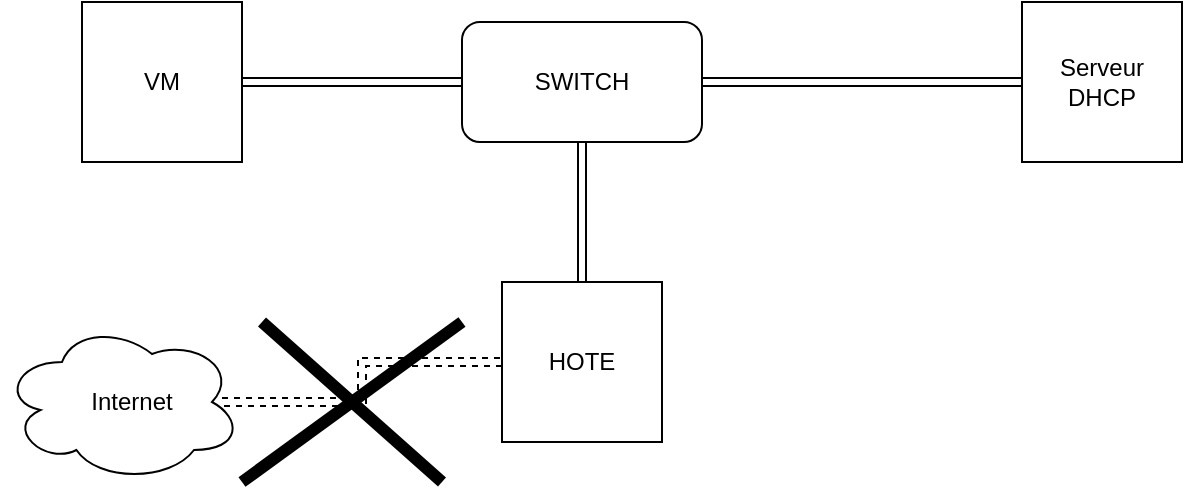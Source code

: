 <mxfile version="12.4.8" type="github"><diagram id="llbWA1xUNK4WVHqWBllp" name="Page-1"><mxGraphModel dx="705" dy="474" grid="1" gridSize="10" guides="1" tooltips="1" connect="1" arrows="1" fold="1" page="1" pageScale="1" pageWidth="2000" pageHeight="1169" math="0" shadow="0"><root><mxCell id="0"/><mxCell id="1" parent="0"/><mxCell id="J3f4NBF-5kkSRL-G9-ks-1" value="" style="group" vertex="1" connectable="0" parent="1"><mxGeometry x="40" y="130" width="80" height="80" as="geometry"/></mxCell><mxCell id="J3f4NBF-5kkSRL-G9-ks-2" value="" style="whiteSpace=wrap;html=1;aspect=fixed;" vertex="1" parent="J3f4NBF-5kkSRL-G9-ks-1"><mxGeometry width="80" height="80" as="geometry"/></mxCell><mxCell id="J3f4NBF-5kkSRL-G9-ks-3" value="VM" style="text;html=1;strokeColor=none;fillColor=none;align=center;verticalAlign=middle;whiteSpace=wrap;rounded=0;" vertex="1" parent="J3f4NBF-5kkSRL-G9-ks-1"><mxGeometry x="20" y="30" width="40" height="20" as="geometry"/></mxCell><mxCell id="J3f4NBF-5kkSRL-G9-ks-4" value="" style="group" vertex="1" connectable="0" parent="1"><mxGeometry x="230" y="140" width="120" height="60" as="geometry"/></mxCell><mxCell id="J3f4NBF-5kkSRL-G9-ks-5" value="" style="rounded=1;whiteSpace=wrap;html=1;" vertex="1" parent="J3f4NBF-5kkSRL-G9-ks-4"><mxGeometry width="120" height="60" as="geometry"/></mxCell><mxCell id="J3f4NBF-5kkSRL-G9-ks-6" value="SWITCH" style="text;html=1;strokeColor=none;fillColor=none;align=center;verticalAlign=middle;whiteSpace=wrap;rounded=0;" vertex="1" parent="J3f4NBF-5kkSRL-G9-ks-4"><mxGeometry y="20" width="120" height="20" as="geometry"/></mxCell><mxCell id="J3f4NBF-5kkSRL-G9-ks-7" value="" style="group" vertex="1" connectable="0" parent="1"><mxGeometry x="250" y="270" width="80" height="80" as="geometry"/></mxCell><mxCell id="J3f4NBF-5kkSRL-G9-ks-8" value="" style="whiteSpace=wrap;html=1;aspect=fixed;" vertex="1" parent="J3f4NBF-5kkSRL-G9-ks-7"><mxGeometry width="80" height="80" as="geometry"/></mxCell><mxCell id="J3f4NBF-5kkSRL-G9-ks-9" value="HOTE" style="text;html=1;strokeColor=none;fillColor=none;align=center;verticalAlign=middle;whiteSpace=wrap;rounded=0;" vertex="1" parent="J3f4NBF-5kkSRL-G9-ks-7"><mxGeometry x="20" y="30" width="40" height="20" as="geometry"/></mxCell><mxCell id="J3f4NBF-5kkSRL-G9-ks-10" value="" style="group" vertex="1" connectable="0" parent="1"><mxGeometry y="290" width="120" height="80" as="geometry"/></mxCell><mxCell id="J3f4NBF-5kkSRL-G9-ks-11" value="" style="ellipse;shape=cloud;whiteSpace=wrap;html=1;" vertex="1" parent="J3f4NBF-5kkSRL-G9-ks-10"><mxGeometry width="120" height="80" as="geometry"/></mxCell><mxCell id="J3f4NBF-5kkSRL-G9-ks-12" value="Internet" style="text;html=1;strokeColor=none;fillColor=none;align=center;verticalAlign=middle;whiteSpace=wrap;rounded=0;" vertex="1" parent="J3f4NBF-5kkSRL-G9-ks-10"><mxGeometry x="20" y="30" width="90" height="20" as="geometry"/></mxCell><mxCell id="J3f4NBF-5kkSRL-G9-ks-14" value="" style="group" vertex="1" connectable="0" parent="1"><mxGeometry x="510" y="130" width="80" height="80" as="geometry"/></mxCell><mxCell id="J3f4NBF-5kkSRL-G9-ks-15" value="" style="whiteSpace=wrap;html=1;aspect=fixed;" vertex="1" parent="J3f4NBF-5kkSRL-G9-ks-14"><mxGeometry width="80" height="80" as="geometry"/></mxCell><mxCell id="J3f4NBF-5kkSRL-G9-ks-16" value="Serveur DHCP" style="text;html=1;strokeColor=none;fillColor=none;align=center;verticalAlign=middle;whiteSpace=wrap;rounded=0;" vertex="1" parent="J3f4NBF-5kkSRL-G9-ks-14"><mxGeometry y="20" width="80" height="40" as="geometry"/></mxCell><mxCell id="J3f4NBF-5kkSRL-G9-ks-17" style="edgeStyle=orthogonalEdgeStyle;rounded=0;orthogonalLoop=1;jettySize=auto;html=1;entryX=0;entryY=0.5;entryDx=0;entryDy=0;shape=link;" edge="1" parent="1" source="J3f4NBF-5kkSRL-G9-ks-2" target="J3f4NBF-5kkSRL-G9-ks-6"><mxGeometry relative="1" as="geometry"/></mxCell><mxCell id="J3f4NBF-5kkSRL-G9-ks-18" style="edgeStyle=orthogonalEdgeStyle;shape=link;rounded=0;orthogonalLoop=1;jettySize=auto;html=1;entryX=0;entryY=0.5;entryDx=0;entryDy=0;" edge="1" parent="1" source="J3f4NBF-5kkSRL-G9-ks-6" target="J3f4NBF-5kkSRL-G9-ks-16"><mxGeometry relative="1" as="geometry"/></mxCell><mxCell id="J3f4NBF-5kkSRL-G9-ks-19" style="edgeStyle=orthogonalEdgeStyle;shape=link;rounded=0;orthogonalLoop=1;jettySize=auto;html=1;entryX=0.5;entryY=0;entryDx=0;entryDy=0;" edge="1" parent="1" source="J3f4NBF-5kkSRL-G9-ks-5" target="J3f4NBF-5kkSRL-G9-ks-8"><mxGeometry relative="1" as="geometry"/></mxCell><mxCell id="J3f4NBF-5kkSRL-G9-ks-20" style="edgeStyle=orthogonalEdgeStyle;shape=link;rounded=0;orthogonalLoop=1;jettySize=auto;html=1;entryX=1;entryY=0.5;entryDx=0;entryDy=0;dashed=1;" edge="1" parent="1" source="J3f4NBF-5kkSRL-G9-ks-8" target="J3f4NBF-5kkSRL-G9-ks-12"><mxGeometry relative="1" as="geometry"/></mxCell><mxCell id="J3f4NBF-5kkSRL-G9-ks-21" value="" style="endArrow=none;html=1;strokeWidth=6;" edge="1" parent="1"><mxGeometry width="50" height="50" relative="1" as="geometry"><mxPoint x="120" y="370" as="sourcePoint"/><mxPoint x="230" y="290" as="targetPoint"/></mxGeometry></mxCell><mxCell id="J3f4NBF-5kkSRL-G9-ks-22" value="" style="endArrow=none;html=1;strokeWidth=6;" edge="1" parent="1"><mxGeometry width="50" height="50" relative="1" as="geometry"><mxPoint x="220" y="370" as="sourcePoint"/><mxPoint x="130" y="290" as="targetPoint"/></mxGeometry></mxCell></root></mxGraphModel></diagram></mxfile>